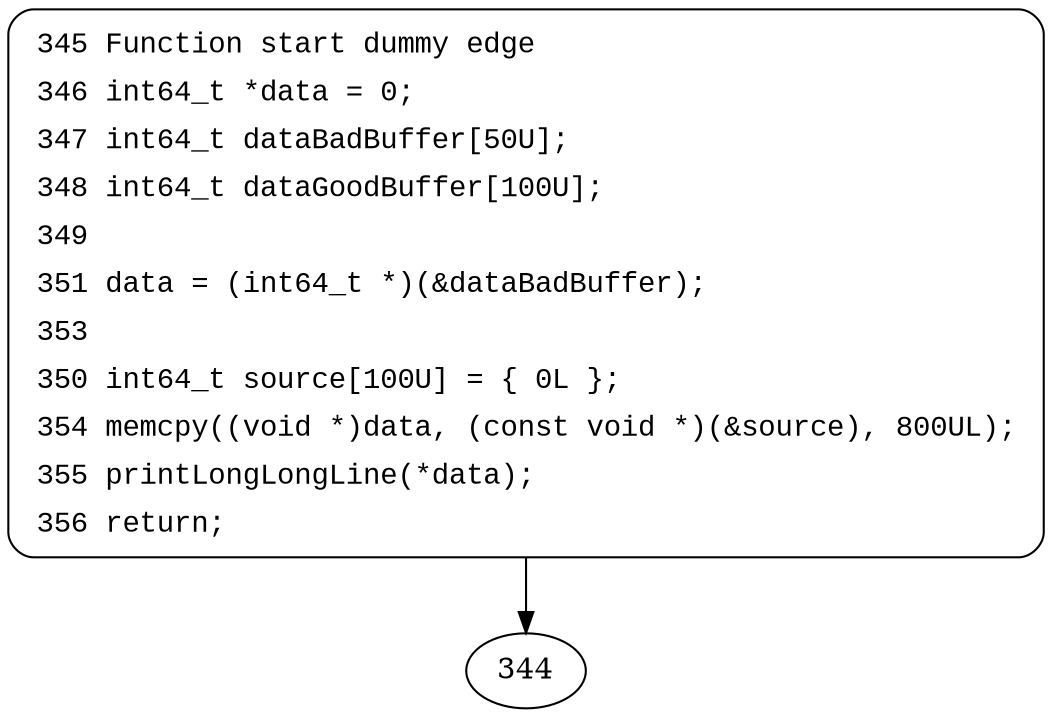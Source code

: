 digraph CWE121_Stack_Based_Buffer_Overflow__CWE805_int64_t_declare_memcpy_13_bad {
345 [style="filled,bold" penwidth="1" fillcolor="white" fontname="Courier New" shape="Mrecord" label=<<table border="0" cellborder="0" cellpadding="3" bgcolor="white"><tr><td align="right">345</td><td align="left">Function start dummy edge</td></tr><tr><td align="right">346</td><td align="left">int64_t *data = 0;</td></tr><tr><td align="right">347</td><td align="left">int64_t dataBadBuffer[50U];</td></tr><tr><td align="right">348</td><td align="left">int64_t dataGoodBuffer[100U];</td></tr><tr><td align="right">349</td><td align="left"></td></tr><tr><td align="right">351</td><td align="left">data = (int64_t *)(&amp;dataBadBuffer);</td></tr><tr><td align="right">353</td><td align="left"></td></tr><tr><td align="right">350</td><td align="left">int64_t source[100U] = &#123; 0L &#125;;</td></tr><tr><td align="right">354</td><td align="left">memcpy((void *)data, (const void *)(&amp;source), 800UL);</td></tr><tr><td align="right">355</td><td align="left">printLongLongLine(*data);</td></tr><tr><td align="right">356</td><td align="left">return;</td></tr></table>>]
345 -> 344[label=""]
}